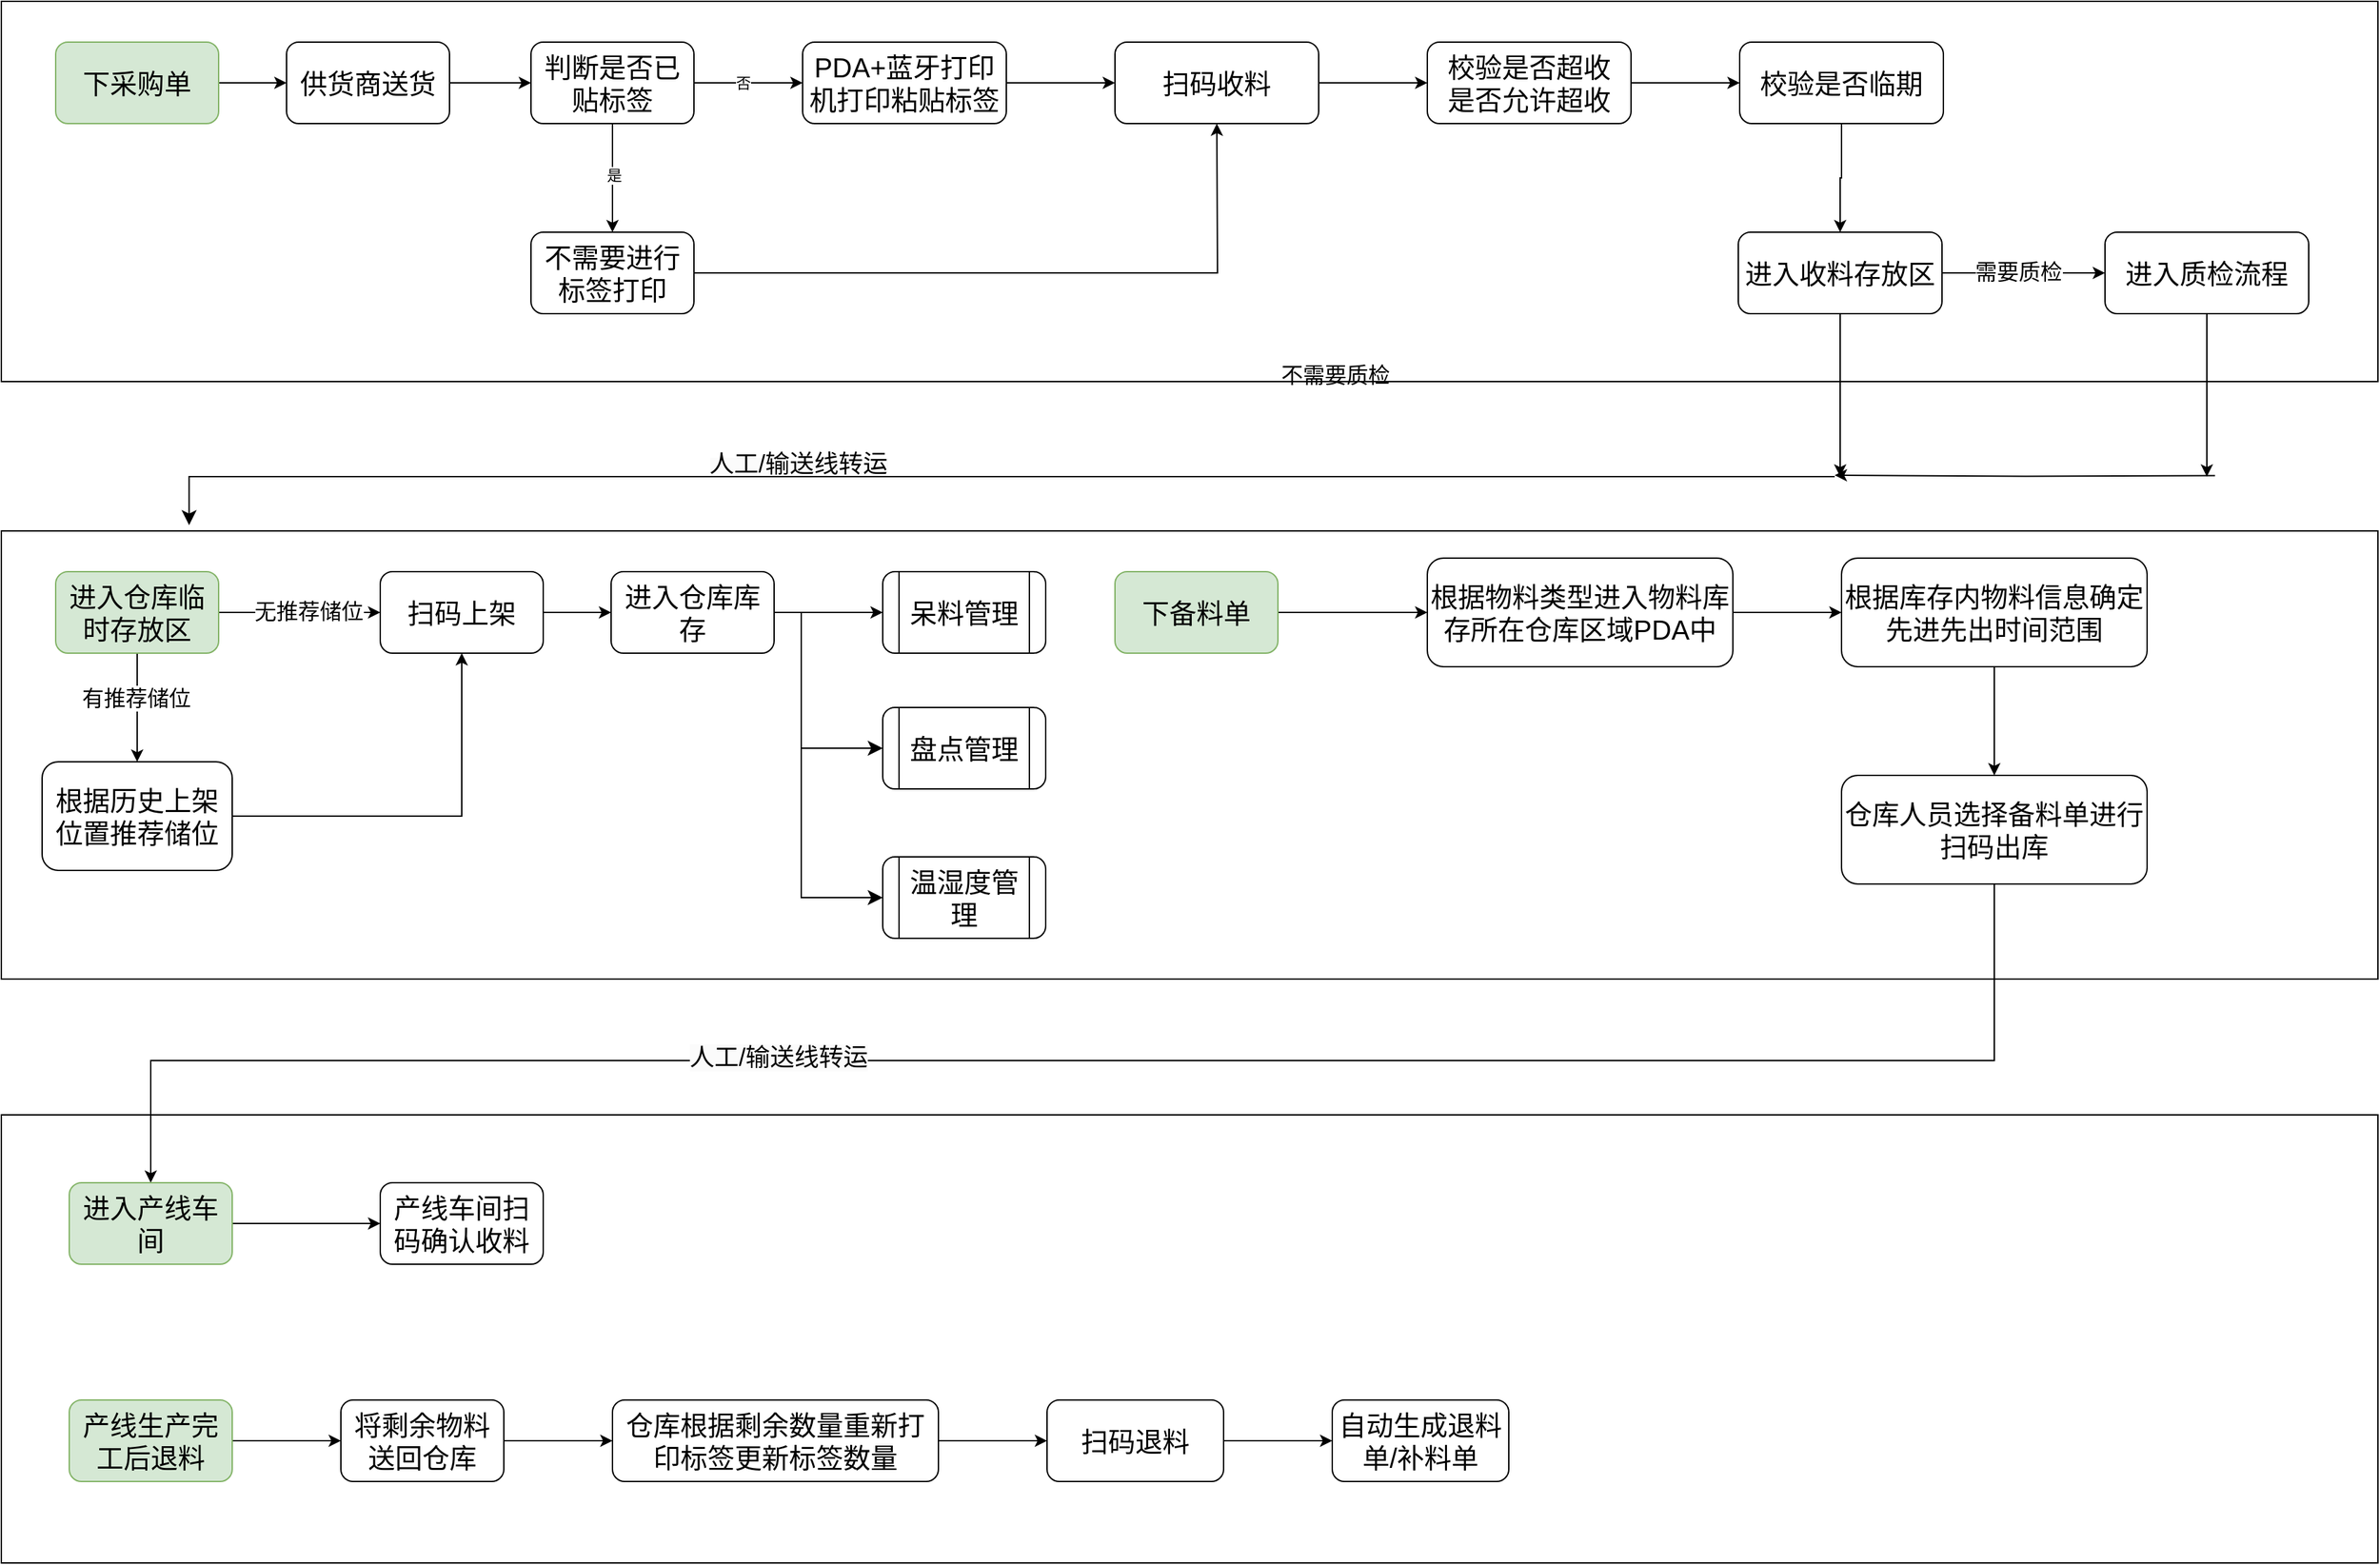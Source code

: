 <mxfile version="24.3.1" type="github">
  <diagram id="C5RBs43oDa-KdzZeNtuy" name="Page-1">
    <mxGraphModel dx="2146" dy="1421" grid="1" gridSize="10" guides="1" tooltips="1" connect="1" arrows="1" fold="1" page="1" pageScale="1" pageWidth="827" pageHeight="1169" math="0" shadow="0">
      <root>
        <mxCell id="WIyWlLk6GJQsqaUBKTNV-0" />
        <mxCell id="WIyWlLk6GJQsqaUBKTNV-1" parent="WIyWlLk6GJQsqaUBKTNV-0" />
        <mxCell id="pCgLWoXJILM8TqNs42nw-101" value="" style="rounded=0;whiteSpace=wrap;html=1;" vertex="1" parent="WIyWlLk6GJQsqaUBKTNV-1">
          <mxGeometry x="210" y="970" width="1750" height="330" as="geometry" />
        </mxCell>
        <mxCell id="pCgLWoXJILM8TqNs42nw-30" value="" style="rounded=0;whiteSpace=wrap;html=1;" vertex="1" parent="WIyWlLk6GJQsqaUBKTNV-1">
          <mxGeometry x="210" y="540" width="1750" height="330" as="geometry" />
        </mxCell>
        <mxCell id="pCgLWoXJILM8TqNs42nw-0" value="" style="rounded=0;whiteSpace=wrap;html=1;" vertex="1" parent="WIyWlLk6GJQsqaUBKTNV-1">
          <mxGeometry x="210" y="150" width="1750" height="280" as="geometry" />
        </mxCell>
        <mxCell id="pCgLWoXJILM8TqNs42nw-4" value="" style="edgeStyle=orthogonalEdgeStyle;rounded=0;orthogonalLoop=1;jettySize=auto;html=1;" edge="1" parent="WIyWlLk6GJQsqaUBKTNV-1" source="pCgLWoXJILM8TqNs42nw-2" target="pCgLWoXJILM8TqNs42nw-3">
          <mxGeometry relative="1" as="geometry" />
        </mxCell>
        <mxCell id="pCgLWoXJILM8TqNs42nw-2" value="&lt;font style=&quot;font-size: 20px;&quot;&gt;下采购单&lt;/font&gt;" style="rounded=1;whiteSpace=wrap;html=1;fillColor=#d5e8d4;strokeColor=#82b366;" vertex="1" parent="WIyWlLk6GJQsqaUBKTNV-1">
          <mxGeometry x="250" y="180" width="120" height="60" as="geometry" />
        </mxCell>
        <mxCell id="pCgLWoXJILM8TqNs42nw-6" value="" style="edgeStyle=orthogonalEdgeStyle;rounded=0;orthogonalLoop=1;jettySize=auto;html=1;" edge="1" parent="WIyWlLk6GJQsqaUBKTNV-1" source="pCgLWoXJILM8TqNs42nw-3" target="pCgLWoXJILM8TqNs42nw-5">
          <mxGeometry relative="1" as="geometry" />
        </mxCell>
        <mxCell id="pCgLWoXJILM8TqNs42nw-3" value="&lt;font style=&quot;font-size: 20px;&quot;&gt;供货商送货&lt;/font&gt;" style="rounded=1;whiteSpace=wrap;html=1;" vertex="1" parent="WIyWlLk6GJQsqaUBKTNV-1">
          <mxGeometry x="420" y="180" width="120" height="60" as="geometry" />
        </mxCell>
        <mxCell id="pCgLWoXJILM8TqNs42nw-8" value="" style="edgeStyle=orthogonalEdgeStyle;rounded=0;orthogonalLoop=1;jettySize=auto;html=1;" edge="1" parent="WIyWlLk6GJQsqaUBKTNV-1" source="pCgLWoXJILM8TqNs42nw-5" target="pCgLWoXJILM8TqNs42nw-7">
          <mxGeometry relative="1" as="geometry" />
        </mxCell>
        <mxCell id="pCgLWoXJILM8TqNs42nw-25" value="是" style="edgeLabel;html=1;align=center;verticalAlign=middle;resizable=0;points=[];" vertex="1" connectable="0" parent="pCgLWoXJILM8TqNs42nw-8">
          <mxGeometry x="-0.064" y="1" relative="1" as="geometry">
            <mxPoint as="offset" />
          </mxGeometry>
        </mxCell>
        <mxCell id="pCgLWoXJILM8TqNs42nw-10" value="" style="edgeStyle=orthogonalEdgeStyle;rounded=0;orthogonalLoop=1;jettySize=auto;html=1;" edge="1" parent="WIyWlLk6GJQsqaUBKTNV-1" source="pCgLWoXJILM8TqNs42nw-5" target="pCgLWoXJILM8TqNs42nw-9">
          <mxGeometry relative="1" as="geometry" />
        </mxCell>
        <mxCell id="pCgLWoXJILM8TqNs42nw-26" value="否" style="edgeLabel;html=1;align=center;verticalAlign=middle;resizable=0;points=[];" vertex="1" connectable="0" parent="pCgLWoXJILM8TqNs42nw-10">
          <mxGeometry x="-0.086" relative="1" as="geometry">
            <mxPoint x="-1" as="offset" />
          </mxGeometry>
        </mxCell>
        <mxCell id="pCgLWoXJILM8TqNs42nw-5" value="&lt;font style=&quot;font-size: 20px;&quot;&gt;判断是否已贴标签&lt;/font&gt;" style="rounded=1;whiteSpace=wrap;html=1;" vertex="1" parent="WIyWlLk6GJQsqaUBKTNV-1">
          <mxGeometry x="600" y="180" width="120" height="60" as="geometry" />
        </mxCell>
        <mxCell id="pCgLWoXJILM8TqNs42nw-20" value="" style="edgeStyle=orthogonalEdgeStyle;rounded=0;orthogonalLoop=1;jettySize=auto;html=1;" edge="1" parent="WIyWlLk6GJQsqaUBKTNV-1" source="pCgLWoXJILM8TqNs42nw-7">
          <mxGeometry relative="1" as="geometry">
            <mxPoint x="1105" y="240" as="targetPoint" />
          </mxGeometry>
        </mxCell>
        <mxCell id="pCgLWoXJILM8TqNs42nw-7" value="&lt;font style=&quot;font-size: 20px;&quot;&gt;不需要进行标签打印&lt;/font&gt;" style="rounded=1;whiteSpace=wrap;html=1;" vertex="1" parent="WIyWlLk6GJQsqaUBKTNV-1">
          <mxGeometry x="600" y="320" width="120" height="60" as="geometry" />
        </mxCell>
        <mxCell id="pCgLWoXJILM8TqNs42nw-18" value="" style="edgeStyle=orthogonalEdgeStyle;rounded=0;orthogonalLoop=1;jettySize=auto;html=1;" edge="1" parent="WIyWlLk6GJQsqaUBKTNV-1" source="pCgLWoXJILM8TqNs42nw-9" target="pCgLWoXJILM8TqNs42nw-17">
          <mxGeometry relative="1" as="geometry" />
        </mxCell>
        <mxCell id="pCgLWoXJILM8TqNs42nw-9" value="&lt;span style=&quot;font-size: 20px;&quot;&gt;PDA+蓝牙打印机打印粘贴标签&lt;/span&gt;" style="rounded=1;whiteSpace=wrap;html=1;" vertex="1" parent="WIyWlLk6GJQsqaUBKTNV-1">
          <mxGeometry x="800" y="180" width="150" height="60" as="geometry" />
        </mxCell>
        <mxCell id="pCgLWoXJILM8TqNs42nw-22" value="" style="edgeStyle=orthogonalEdgeStyle;rounded=0;orthogonalLoop=1;jettySize=auto;html=1;" edge="1" parent="WIyWlLk6GJQsqaUBKTNV-1" source="pCgLWoXJILM8TqNs42nw-17" target="pCgLWoXJILM8TqNs42nw-21">
          <mxGeometry relative="1" as="geometry" />
        </mxCell>
        <mxCell id="pCgLWoXJILM8TqNs42nw-17" value="&lt;span style=&quot;font-size: 20px;&quot;&gt;扫码收料&lt;/span&gt;" style="rounded=1;whiteSpace=wrap;html=1;" vertex="1" parent="WIyWlLk6GJQsqaUBKTNV-1">
          <mxGeometry x="1030" y="180" width="150" height="60" as="geometry" />
        </mxCell>
        <mxCell id="pCgLWoXJILM8TqNs42nw-24" value="" style="edgeStyle=orthogonalEdgeStyle;rounded=0;orthogonalLoop=1;jettySize=auto;html=1;exitX=0.5;exitY=1;exitDx=0;exitDy=0;" edge="1" parent="WIyWlLk6GJQsqaUBKTNV-1" source="pCgLWoXJILM8TqNs42nw-67" target="pCgLWoXJILM8TqNs42nw-23">
          <mxGeometry relative="1" as="geometry" />
        </mxCell>
        <mxCell id="pCgLWoXJILM8TqNs42nw-68" value="" style="edgeStyle=orthogonalEdgeStyle;rounded=0;orthogonalLoop=1;jettySize=auto;html=1;" edge="1" parent="WIyWlLk6GJQsqaUBKTNV-1" source="pCgLWoXJILM8TqNs42nw-21" target="pCgLWoXJILM8TqNs42nw-67">
          <mxGeometry relative="1" as="geometry" />
        </mxCell>
        <mxCell id="pCgLWoXJILM8TqNs42nw-21" value="&lt;span style=&quot;font-size: 20px;&quot;&gt;校验是否超收&lt;br&gt;是否允许超收&lt;/span&gt;" style="rounded=1;whiteSpace=wrap;html=1;" vertex="1" parent="WIyWlLk6GJQsqaUBKTNV-1">
          <mxGeometry x="1260" y="180" width="150" height="60" as="geometry" />
        </mxCell>
        <mxCell id="pCgLWoXJILM8TqNs42nw-43" value="" style="edgeStyle=orthogonalEdgeStyle;rounded=0;orthogonalLoop=1;jettySize=auto;html=1;" edge="1" parent="WIyWlLk6GJQsqaUBKTNV-1" source="pCgLWoXJILM8TqNs42nw-23" target="pCgLWoXJILM8TqNs42nw-42">
          <mxGeometry relative="1" as="geometry" />
        </mxCell>
        <mxCell id="pCgLWoXJILM8TqNs42nw-44" value="需要质检" style="edgeLabel;html=1;align=center;verticalAlign=middle;resizable=0;points=[];fontSize=16;" vertex="1" connectable="0" parent="pCgLWoXJILM8TqNs42nw-43">
          <mxGeometry x="-0.05" y="1" relative="1" as="geometry">
            <mxPoint x="-1" as="offset" />
          </mxGeometry>
        </mxCell>
        <mxCell id="pCgLWoXJILM8TqNs42nw-59" value="" style="edgeStyle=orthogonalEdgeStyle;rounded=0;orthogonalLoop=1;jettySize=auto;html=1;" edge="1" parent="WIyWlLk6GJQsqaUBKTNV-1" source="pCgLWoXJILM8TqNs42nw-23">
          <mxGeometry relative="1" as="geometry">
            <mxPoint x="1564" y="500" as="targetPoint" />
          </mxGeometry>
        </mxCell>
        <mxCell id="pCgLWoXJILM8TqNs42nw-23" value="&lt;span style=&quot;font-size: 20px;&quot;&gt;进入收料存放区&lt;/span&gt;" style="rounded=1;whiteSpace=wrap;html=1;" vertex="1" parent="WIyWlLk6GJQsqaUBKTNV-1">
          <mxGeometry x="1489" y="320" width="150" height="60" as="geometry" />
        </mxCell>
        <mxCell id="pCgLWoXJILM8TqNs42nw-34" value="" style="edgeStyle=orthogonalEdgeStyle;rounded=0;orthogonalLoop=1;jettySize=auto;html=1;" edge="1" parent="WIyWlLk6GJQsqaUBKTNV-1" source="pCgLWoXJILM8TqNs42nw-32" target="pCgLWoXJILM8TqNs42nw-33">
          <mxGeometry relative="1" as="geometry" />
        </mxCell>
        <mxCell id="pCgLWoXJILM8TqNs42nw-93" value="无推荐储位" style="edgeLabel;html=1;align=center;verticalAlign=middle;resizable=0;points=[];fontSize=16;" vertex="1" connectable="0" parent="pCgLWoXJILM8TqNs42nw-34">
          <mxGeometry x="0.12" y="1" relative="1" as="geometry">
            <mxPoint x="-1" as="offset" />
          </mxGeometry>
        </mxCell>
        <mxCell id="pCgLWoXJILM8TqNs42nw-90" value="" style="edgeStyle=orthogonalEdgeStyle;rounded=0;orthogonalLoop=1;jettySize=auto;html=1;" edge="1" parent="WIyWlLk6GJQsqaUBKTNV-1" source="pCgLWoXJILM8TqNs42nw-32" target="pCgLWoXJILM8TqNs42nw-89">
          <mxGeometry relative="1" as="geometry" />
        </mxCell>
        <mxCell id="pCgLWoXJILM8TqNs42nw-94" value="有推荐储位" style="edgeLabel;html=1;align=center;verticalAlign=middle;resizable=0;points=[];fontSize=16;" vertex="1" connectable="0" parent="pCgLWoXJILM8TqNs42nw-90">
          <mxGeometry x="-0.171" y="-1" relative="1" as="geometry">
            <mxPoint as="offset" />
          </mxGeometry>
        </mxCell>
        <mxCell id="pCgLWoXJILM8TqNs42nw-32" value="&lt;font style=&quot;font-size: 20px;&quot;&gt;进入仓库临时存放区&lt;/font&gt;" style="rounded=1;whiteSpace=wrap;html=1;fillColor=#d5e8d4;strokeColor=#82b366;" vertex="1" parent="WIyWlLk6GJQsqaUBKTNV-1">
          <mxGeometry x="250" y="570" width="120" height="60" as="geometry" />
        </mxCell>
        <mxCell id="pCgLWoXJILM8TqNs42nw-66" value="" style="edgeStyle=orthogonalEdgeStyle;rounded=0;orthogonalLoop=1;jettySize=auto;html=1;" edge="1" parent="WIyWlLk6GJQsqaUBKTNV-1" source="pCgLWoXJILM8TqNs42nw-33" target="pCgLWoXJILM8TqNs42nw-65">
          <mxGeometry relative="1" as="geometry" />
        </mxCell>
        <mxCell id="pCgLWoXJILM8TqNs42nw-33" value="&lt;span style=&quot;font-size: 20px;&quot;&gt;扫码上架&lt;/span&gt;" style="rounded=1;whiteSpace=wrap;html=1;" vertex="1" parent="WIyWlLk6GJQsqaUBKTNV-1">
          <mxGeometry x="489" y="570" width="120" height="60" as="geometry" />
        </mxCell>
        <mxCell id="pCgLWoXJILM8TqNs42nw-40" value="&lt;span style=&quot;color: rgb(0, 0, 0); font-family: Helvetica; font-style: normal; font-variant-ligatures: normal; font-variant-caps: normal; font-weight: 400; letter-spacing: normal; orphans: 2; text-align: center; text-indent: 0px; text-transform: none; widows: 2; word-spacing: 0px; -webkit-text-stroke-width: 0px; white-space: nowrap; background-color: rgb(251, 251, 251); text-decoration-thickness: initial; text-decoration-style: initial; text-decoration-color: initial; float: none; display: inline !important;&quot;&gt;&lt;font style=&quot;font-size: 18px;&quot;&gt;人工/输送线转运&lt;/font&gt;&lt;/span&gt;" style="text;html=1;align=center;verticalAlign=middle;whiteSpace=wrap;rounded=0;" vertex="1" parent="WIyWlLk6GJQsqaUBKTNV-1">
          <mxGeometry x="767" y="476" width="60" height="30" as="geometry" />
        </mxCell>
        <mxCell id="pCgLWoXJILM8TqNs42nw-62" value="" style="edgeStyle=orthogonalEdgeStyle;rounded=0;orthogonalLoop=1;jettySize=auto;html=1;" edge="1" parent="WIyWlLk6GJQsqaUBKTNV-1" source="pCgLWoXJILM8TqNs42nw-42">
          <mxGeometry relative="1" as="geometry">
            <mxPoint x="1834.0" y="500" as="targetPoint" />
          </mxGeometry>
        </mxCell>
        <mxCell id="pCgLWoXJILM8TqNs42nw-42" value="&lt;span style=&quot;font-size: 20px;&quot;&gt;进入质检流程&lt;/span&gt;" style="rounded=1;whiteSpace=wrap;html=1;" vertex="1" parent="WIyWlLk6GJQsqaUBKTNV-1">
          <mxGeometry x="1759" y="320" width="150" height="60" as="geometry" />
        </mxCell>
        <mxCell id="pCgLWoXJILM8TqNs42nw-45" value="不需要质检" style="text;html=1;align=center;verticalAlign=middle;whiteSpace=wrap;rounded=0;fontSize=16;" vertex="1" parent="WIyWlLk6GJQsqaUBKTNV-1">
          <mxGeometry x="1140" y="400" width="105" height="50" as="geometry" />
        </mxCell>
        <mxCell id="pCgLWoXJILM8TqNs42nw-57" value="" style="edgeStyle=elbowEdgeStyle;elbow=vertical;endArrow=classic;html=1;curved=0;rounded=0;endSize=8;startSize=8;entryX=0.079;entryY=-0.013;entryDx=0;entryDy=0;entryPerimeter=0;" edge="1" parent="WIyWlLk6GJQsqaUBKTNV-1" target="pCgLWoXJILM8TqNs42nw-30">
          <mxGeometry width="50" height="50" relative="1" as="geometry">
            <mxPoint x="1560" y="500" as="sourcePoint" />
            <mxPoint x="300" y="510" as="targetPoint" />
            <Array as="points">
              <mxPoint x="820" y="500" />
            </Array>
          </mxGeometry>
        </mxCell>
        <mxCell id="pCgLWoXJILM8TqNs42nw-64" value="" style="edgeStyle=orthogonalEdgeStyle;rounded=0;orthogonalLoop=1;jettySize=auto;html=1;" edge="1" parent="WIyWlLk6GJQsqaUBKTNV-1">
          <mxGeometry relative="1" as="geometry">
            <mxPoint x="1840.0" y="499.29" as="sourcePoint" />
            <mxPoint x="1560" y="499" as="targetPoint" />
          </mxGeometry>
        </mxCell>
        <mxCell id="pCgLWoXJILM8TqNs42nw-73" value="" style="edgeStyle=orthogonalEdgeStyle;rounded=0;orthogonalLoop=1;jettySize=auto;html=1;" edge="1" parent="WIyWlLk6GJQsqaUBKTNV-1" source="pCgLWoXJILM8TqNs42nw-65" target="pCgLWoXJILM8TqNs42nw-72">
          <mxGeometry relative="1" as="geometry" />
        </mxCell>
        <mxCell id="pCgLWoXJILM8TqNs42nw-65" value="&lt;span style=&quot;font-size: 20px;&quot;&gt;进入仓库库存&lt;/span&gt;" style="rounded=1;whiteSpace=wrap;html=1;" vertex="1" parent="WIyWlLk6GJQsqaUBKTNV-1">
          <mxGeometry x="659" y="570" width="120" height="60" as="geometry" />
        </mxCell>
        <mxCell id="pCgLWoXJILM8TqNs42nw-67" value="&lt;span style=&quot;font-size: 20px;&quot;&gt;校验是否临期&lt;/span&gt;" style="rounded=1;whiteSpace=wrap;html=1;" vertex="1" parent="WIyWlLk6GJQsqaUBKTNV-1">
          <mxGeometry x="1490" y="180" width="150" height="60" as="geometry" />
        </mxCell>
        <mxCell id="pCgLWoXJILM8TqNs42nw-72" value="呆料管理" style="shape=process;whiteSpace=wrap;html=1;backgroundOutline=1;rounded=1;fontSize=20;" vertex="1" parent="WIyWlLk6GJQsqaUBKTNV-1">
          <mxGeometry x="859" y="570" width="120" height="60" as="geometry" />
        </mxCell>
        <mxCell id="pCgLWoXJILM8TqNs42nw-74" value="盘点管理" style="shape=process;whiteSpace=wrap;html=1;backgroundOutline=1;rounded=1;fontSize=20;" vertex="1" parent="WIyWlLk6GJQsqaUBKTNV-1">
          <mxGeometry x="859" y="670" width="120" height="60" as="geometry" />
        </mxCell>
        <mxCell id="pCgLWoXJILM8TqNs42nw-77" value="" style="edgeStyle=elbowEdgeStyle;elbow=vertical;endArrow=classic;html=1;curved=0;rounded=0;endSize=8;startSize=8;entryX=0;entryY=0.5;entryDx=0;entryDy=0;" edge="1" parent="WIyWlLk6GJQsqaUBKTNV-1" target="pCgLWoXJILM8TqNs42nw-74">
          <mxGeometry width="50" height="50" relative="1" as="geometry">
            <mxPoint x="799" y="600" as="sourcePoint" />
            <mxPoint x="879" y="740" as="targetPoint" />
            <Array as="points">
              <mxPoint x="829" y="700" />
            </Array>
          </mxGeometry>
        </mxCell>
        <mxCell id="pCgLWoXJILM8TqNs42nw-79" value="温湿度管理" style="shape=process;whiteSpace=wrap;html=1;backgroundOutline=1;rounded=1;fontSize=20;" vertex="1" parent="WIyWlLk6GJQsqaUBKTNV-1">
          <mxGeometry x="859" y="780" width="120" height="60" as="geometry" />
        </mxCell>
        <mxCell id="pCgLWoXJILM8TqNs42nw-80" value="" style="edgeStyle=elbowEdgeStyle;elbow=vertical;endArrow=classic;html=1;curved=0;rounded=0;endSize=8;startSize=8;entryX=0;entryY=0.5;entryDx=0;entryDy=0;" edge="1" parent="WIyWlLk6GJQsqaUBKTNV-1">
          <mxGeometry width="50" height="50" relative="1" as="geometry">
            <mxPoint x="799" y="690" as="sourcePoint" />
            <mxPoint x="859" y="810" as="targetPoint" />
            <Array as="points">
              <mxPoint x="829" y="810" />
            </Array>
          </mxGeometry>
        </mxCell>
        <mxCell id="pCgLWoXJILM8TqNs42nw-86" value="" style="edgeStyle=orthogonalEdgeStyle;rounded=0;orthogonalLoop=1;jettySize=auto;html=1;" edge="1" parent="WIyWlLk6GJQsqaUBKTNV-1" source="pCgLWoXJILM8TqNs42nw-81" target="pCgLWoXJILM8TqNs42nw-85">
          <mxGeometry relative="1" as="geometry" />
        </mxCell>
        <mxCell id="pCgLWoXJILM8TqNs42nw-81" value="&lt;span style=&quot;font-size: 20px;&quot;&gt;下备料单&lt;/span&gt;" style="rounded=1;whiteSpace=wrap;html=1;fillColor=#d5e8d4;strokeColor=#82b366;" vertex="1" parent="WIyWlLk6GJQsqaUBKTNV-1">
          <mxGeometry x="1030" y="570" width="120" height="60" as="geometry" />
        </mxCell>
        <mxCell id="pCgLWoXJILM8TqNs42nw-96" value="" style="edgeStyle=orthogonalEdgeStyle;rounded=0;orthogonalLoop=1;jettySize=auto;html=1;" edge="1" parent="WIyWlLk6GJQsqaUBKTNV-1" source="pCgLWoXJILM8TqNs42nw-85" target="pCgLWoXJILM8TqNs42nw-95">
          <mxGeometry relative="1" as="geometry" />
        </mxCell>
        <mxCell id="pCgLWoXJILM8TqNs42nw-85" value="&lt;span style=&quot;font-size: 20px;&quot;&gt;根据物料类型进入物料库存所在仓库区域PDA中&lt;/span&gt;" style="rounded=1;whiteSpace=wrap;html=1;" vertex="1" parent="WIyWlLk6GJQsqaUBKTNV-1">
          <mxGeometry x="1260" y="560" width="225" height="80" as="geometry" />
        </mxCell>
        <mxCell id="pCgLWoXJILM8TqNs42nw-92" value="" style="edgeStyle=orthogonalEdgeStyle;rounded=0;orthogonalLoop=1;jettySize=auto;html=1;entryX=0.5;entryY=1;entryDx=0;entryDy=0;" edge="1" parent="WIyWlLk6GJQsqaUBKTNV-1" source="pCgLWoXJILM8TqNs42nw-89" target="pCgLWoXJILM8TqNs42nw-33">
          <mxGeometry relative="1" as="geometry" />
        </mxCell>
        <mxCell id="pCgLWoXJILM8TqNs42nw-89" value="&lt;span style=&quot;font-size: 20px;&quot;&gt;根据历史上架位置推荐储位&lt;/span&gt;" style="rounded=1;whiteSpace=wrap;html=1;" vertex="1" parent="WIyWlLk6GJQsqaUBKTNV-1">
          <mxGeometry x="240" y="710" width="140" height="80" as="geometry" />
        </mxCell>
        <mxCell id="pCgLWoXJILM8TqNs42nw-98" value="" style="edgeStyle=orthogonalEdgeStyle;rounded=0;orthogonalLoop=1;jettySize=auto;html=1;" edge="1" parent="WIyWlLk6GJQsqaUBKTNV-1" source="pCgLWoXJILM8TqNs42nw-95" target="pCgLWoXJILM8TqNs42nw-97">
          <mxGeometry relative="1" as="geometry" />
        </mxCell>
        <mxCell id="pCgLWoXJILM8TqNs42nw-95" value="&lt;span style=&quot;font-size: 20px;&quot;&gt;根据库存内物料信息确定先进先出时间范围&lt;/span&gt;" style="rounded=1;whiteSpace=wrap;html=1;" vertex="1" parent="WIyWlLk6GJQsqaUBKTNV-1">
          <mxGeometry x="1565" y="560" width="225" height="80" as="geometry" />
        </mxCell>
        <mxCell id="pCgLWoXJILM8TqNs42nw-100" value="" style="edgeStyle=orthogonalEdgeStyle;rounded=0;orthogonalLoop=1;jettySize=auto;html=1;entryX=0.5;entryY=0;entryDx=0;entryDy=0;" edge="1" parent="WIyWlLk6GJQsqaUBKTNV-1" source="pCgLWoXJILM8TqNs42nw-97" target="pCgLWoXJILM8TqNs42nw-104">
          <mxGeometry relative="1" as="geometry">
            <mxPoint x="350" y="966" as="targetPoint" />
            <Array as="points">
              <mxPoint x="1678" y="930" />
              <mxPoint x="320" y="930" />
            </Array>
          </mxGeometry>
        </mxCell>
        <mxCell id="pCgLWoXJILM8TqNs42nw-103" value="&lt;span style=&quot;font-size: 18px; background-color: rgb(251, 251, 251);&quot;&gt;人工/输送线转运&lt;/span&gt;" style="edgeLabel;html=1;align=center;verticalAlign=middle;resizable=0;points=[];" vertex="1" connectable="0" parent="pCgLWoXJILM8TqNs42nw-100">
          <mxGeometry x="0.301" y="-2" relative="1" as="geometry">
            <mxPoint as="offset" />
          </mxGeometry>
        </mxCell>
        <mxCell id="pCgLWoXJILM8TqNs42nw-97" value="&lt;span style=&quot;font-size: 20px;&quot;&gt;仓库人员选择&lt;/span&gt;&lt;span style=&quot;font-size: 20px;&quot;&gt;备料单&lt;/span&gt;&lt;span style=&quot;font-size: 20px;&quot;&gt;进行扫码出库&lt;br&gt;&lt;/span&gt;" style="rounded=1;whiteSpace=wrap;html=1;" vertex="1" parent="WIyWlLk6GJQsqaUBKTNV-1">
          <mxGeometry x="1565" y="720" width="225" height="80" as="geometry" />
        </mxCell>
        <mxCell id="pCgLWoXJILM8TqNs42nw-106" value="" style="edgeStyle=orthogonalEdgeStyle;rounded=0;orthogonalLoop=1;jettySize=auto;html=1;" edge="1" parent="WIyWlLk6GJQsqaUBKTNV-1" source="pCgLWoXJILM8TqNs42nw-104" target="pCgLWoXJILM8TqNs42nw-105">
          <mxGeometry relative="1" as="geometry" />
        </mxCell>
        <mxCell id="pCgLWoXJILM8TqNs42nw-104" value="&lt;font style=&quot;font-size: 20px;&quot;&gt;进入产线车间&lt;/font&gt;" style="rounded=1;whiteSpace=wrap;html=1;fillColor=#d5e8d4;strokeColor=#82b366;" vertex="1" parent="WIyWlLk6GJQsqaUBKTNV-1">
          <mxGeometry x="260" y="1020" width="120" height="60" as="geometry" />
        </mxCell>
        <mxCell id="pCgLWoXJILM8TqNs42nw-105" value="&lt;font style=&quot;font-size: 20px;&quot;&gt;产线车间扫码确认收料&lt;/font&gt;" style="rounded=1;whiteSpace=wrap;html=1;" vertex="1" parent="WIyWlLk6GJQsqaUBKTNV-1">
          <mxGeometry x="489" y="1020" width="120" height="60" as="geometry" />
        </mxCell>
        <mxCell id="pCgLWoXJILM8TqNs42nw-110" value="" style="edgeStyle=orthogonalEdgeStyle;rounded=0;orthogonalLoop=1;jettySize=auto;html=1;" edge="1" parent="WIyWlLk6GJQsqaUBKTNV-1" source="pCgLWoXJILM8TqNs42nw-108" target="pCgLWoXJILM8TqNs42nw-109">
          <mxGeometry relative="1" as="geometry" />
        </mxCell>
        <mxCell id="pCgLWoXJILM8TqNs42nw-108" value="&lt;font style=&quot;font-size: 20px;&quot;&gt;产线生产完工后退料&lt;/font&gt;" style="rounded=1;whiteSpace=wrap;html=1;fillColor=#d5e8d4;strokeColor=#82b366;" vertex="1" parent="WIyWlLk6GJQsqaUBKTNV-1">
          <mxGeometry x="260" y="1180" width="120" height="60" as="geometry" />
        </mxCell>
        <mxCell id="pCgLWoXJILM8TqNs42nw-112" value="" style="edgeStyle=orthogonalEdgeStyle;rounded=0;orthogonalLoop=1;jettySize=auto;html=1;" edge="1" parent="WIyWlLk6GJQsqaUBKTNV-1" source="pCgLWoXJILM8TqNs42nw-109" target="pCgLWoXJILM8TqNs42nw-111">
          <mxGeometry relative="1" as="geometry" />
        </mxCell>
        <mxCell id="pCgLWoXJILM8TqNs42nw-109" value="&lt;span style=&quot;font-size: 20px;&quot;&gt;将剩余物料送回仓库&lt;/span&gt;" style="rounded=1;whiteSpace=wrap;html=1;" vertex="1" parent="WIyWlLk6GJQsqaUBKTNV-1">
          <mxGeometry x="460" y="1180" width="120" height="60" as="geometry" />
        </mxCell>
        <mxCell id="pCgLWoXJILM8TqNs42nw-114" value="" style="edgeStyle=orthogonalEdgeStyle;rounded=0;orthogonalLoop=1;jettySize=auto;html=1;" edge="1" parent="WIyWlLk6GJQsqaUBKTNV-1" source="pCgLWoXJILM8TqNs42nw-111" target="pCgLWoXJILM8TqNs42nw-113">
          <mxGeometry relative="1" as="geometry" />
        </mxCell>
        <mxCell id="pCgLWoXJILM8TqNs42nw-111" value="&lt;span style=&quot;font-size: 20px;&quot;&gt;仓库根据剩余数量重新打印标签更新标签数量&lt;/span&gt;" style="rounded=1;whiteSpace=wrap;html=1;" vertex="1" parent="WIyWlLk6GJQsqaUBKTNV-1">
          <mxGeometry x="660" y="1180" width="240" height="60" as="geometry" />
        </mxCell>
        <mxCell id="pCgLWoXJILM8TqNs42nw-116" value="" style="edgeStyle=orthogonalEdgeStyle;rounded=0;orthogonalLoop=1;jettySize=auto;html=1;" edge="1" parent="WIyWlLk6GJQsqaUBKTNV-1" source="pCgLWoXJILM8TqNs42nw-113" target="pCgLWoXJILM8TqNs42nw-115">
          <mxGeometry relative="1" as="geometry" />
        </mxCell>
        <mxCell id="pCgLWoXJILM8TqNs42nw-113" value="&lt;span style=&quot;font-size: 20px;&quot;&gt;扫码退料&lt;/span&gt;" style="rounded=1;whiteSpace=wrap;html=1;" vertex="1" parent="WIyWlLk6GJQsqaUBKTNV-1">
          <mxGeometry x="980" y="1180" width="130" height="60" as="geometry" />
        </mxCell>
        <mxCell id="pCgLWoXJILM8TqNs42nw-115" value="&lt;span style=&quot;font-size: 20px;&quot;&gt;自动生成退料单/补料单&lt;/span&gt;" style="rounded=1;whiteSpace=wrap;html=1;" vertex="1" parent="WIyWlLk6GJQsqaUBKTNV-1">
          <mxGeometry x="1190" y="1180" width="130" height="60" as="geometry" />
        </mxCell>
      </root>
    </mxGraphModel>
  </diagram>
</mxfile>
